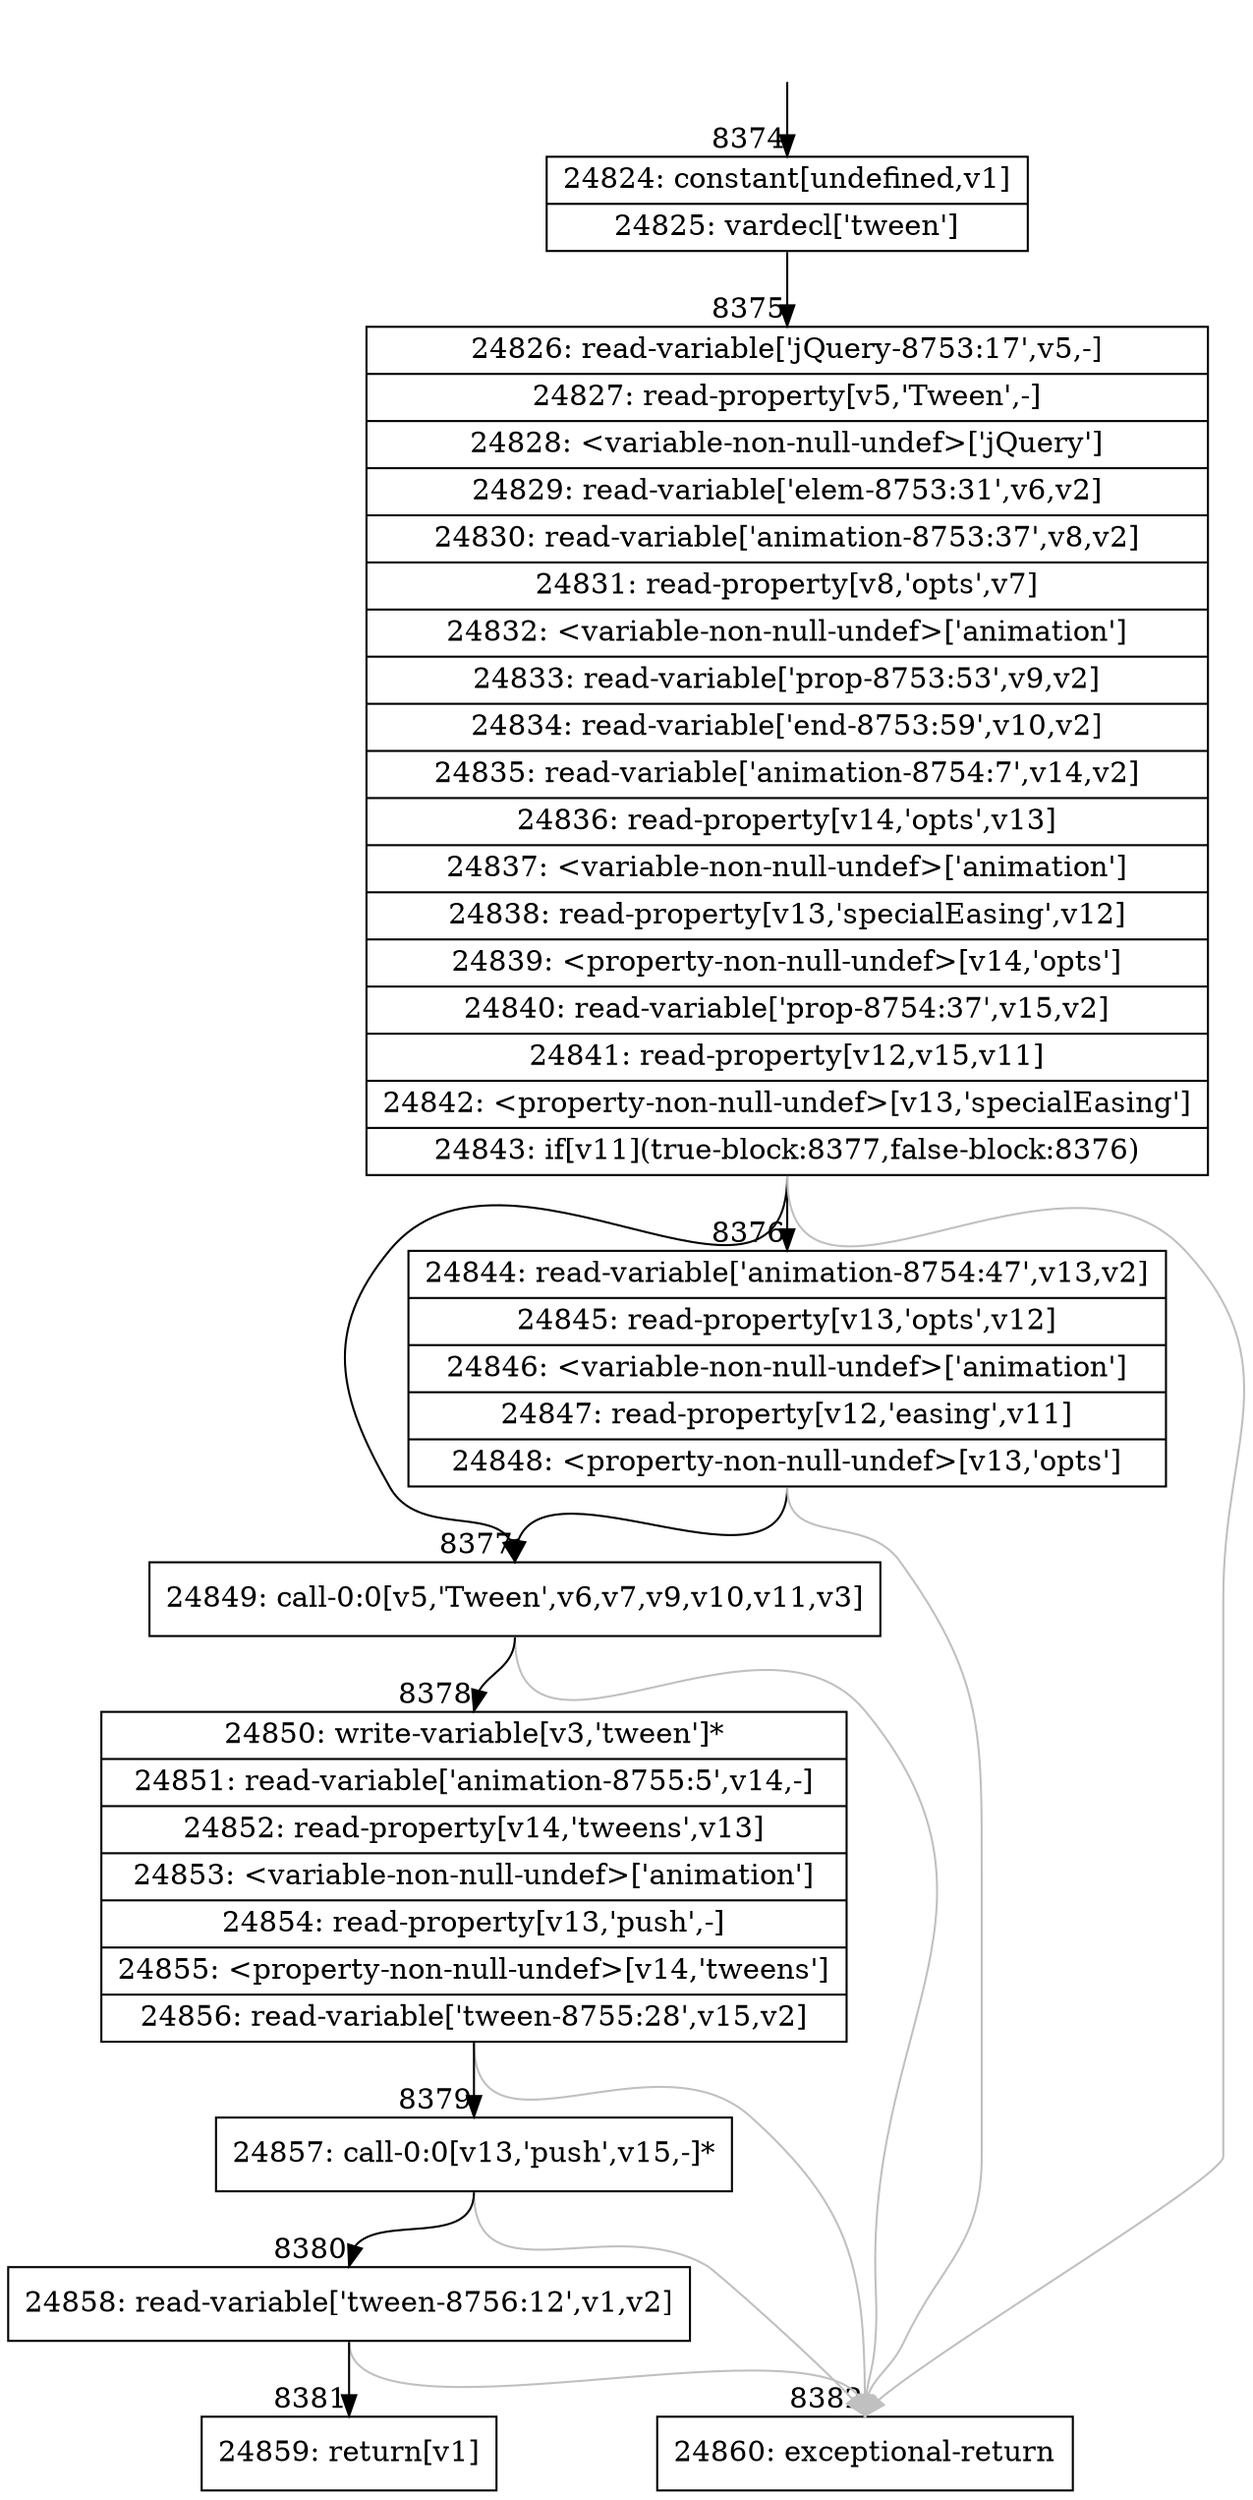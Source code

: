 digraph {
rankdir="TD"
BB_entry521[shape=none,label=""];
BB_entry521 -> BB8374 [tailport=s, headport=n, headlabel="    8374"]
BB8374 [shape=record label="{24824: constant[undefined,v1]|24825: vardecl['tween']}" ] 
BB8374 -> BB8375 [tailport=s, headport=n, headlabel="      8375"]
BB8375 [shape=record label="{24826: read-variable['jQuery-8753:17',v5,-]|24827: read-property[v5,'Tween',-]|24828: \<variable-non-null-undef\>['jQuery']|24829: read-variable['elem-8753:31',v6,v2]|24830: read-variable['animation-8753:37',v8,v2]|24831: read-property[v8,'opts',v7]|24832: \<variable-non-null-undef\>['animation']|24833: read-variable['prop-8753:53',v9,v2]|24834: read-variable['end-8753:59',v10,v2]|24835: read-variable['animation-8754:7',v14,v2]|24836: read-property[v14,'opts',v13]|24837: \<variable-non-null-undef\>['animation']|24838: read-property[v13,'specialEasing',v12]|24839: \<property-non-null-undef\>[v14,'opts']|24840: read-variable['prop-8754:37',v15,v2]|24841: read-property[v12,v15,v11]|24842: \<property-non-null-undef\>[v13,'specialEasing']|24843: if[v11](true-block:8377,false-block:8376)}" ] 
BB8375 -> BB8377 [tailport=s, headport=n, headlabel="      8377"]
BB8375 -> BB8376 [tailport=s, headport=n, headlabel="      8376"]
BB8375 -> BB8382 [tailport=s, headport=n, color=gray, headlabel="      8382"]
BB8376 [shape=record label="{24844: read-variable['animation-8754:47',v13,v2]|24845: read-property[v13,'opts',v12]|24846: \<variable-non-null-undef\>['animation']|24847: read-property[v12,'easing',v11]|24848: \<property-non-null-undef\>[v13,'opts']}" ] 
BB8376 -> BB8377 [tailport=s, headport=n]
BB8376 -> BB8382 [tailport=s, headport=n, color=gray]
BB8377 [shape=record label="{24849: call-0:0[v5,'Tween',v6,v7,v9,v10,v11,v3]}" ] 
BB8377 -> BB8378 [tailport=s, headport=n, headlabel="      8378"]
BB8377 -> BB8382 [tailport=s, headport=n, color=gray]
BB8378 [shape=record label="{24850: write-variable[v3,'tween']*|24851: read-variable['animation-8755:5',v14,-]|24852: read-property[v14,'tweens',v13]|24853: \<variable-non-null-undef\>['animation']|24854: read-property[v13,'push',-]|24855: \<property-non-null-undef\>[v14,'tweens']|24856: read-variable['tween-8755:28',v15,v2]}" ] 
BB8378 -> BB8379 [tailport=s, headport=n, headlabel="      8379"]
BB8378 -> BB8382 [tailport=s, headport=n, color=gray]
BB8379 [shape=record label="{24857: call-0:0[v13,'push',v15,-]*}" ] 
BB8379 -> BB8380 [tailport=s, headport=n, headlabel="      8380"]
BB8379 -> BB8382 [tailport=s, headport=n, color=gray]
BB8380 [shape=record label="{24858: read-variable['tween-8756:12',v1,v2]}" ] 
BB8380 -> BB8381 [tailport=s, headport=n, headlabel="      8381"]
BB8380 -> BB8382 [tailport=s, headport=n, color=gray]
BB8381 [shape=record label="{24859: return[v1]}" ] 
BB8382 [shape=record label="{24860: exceptional-return}" ] 
}
